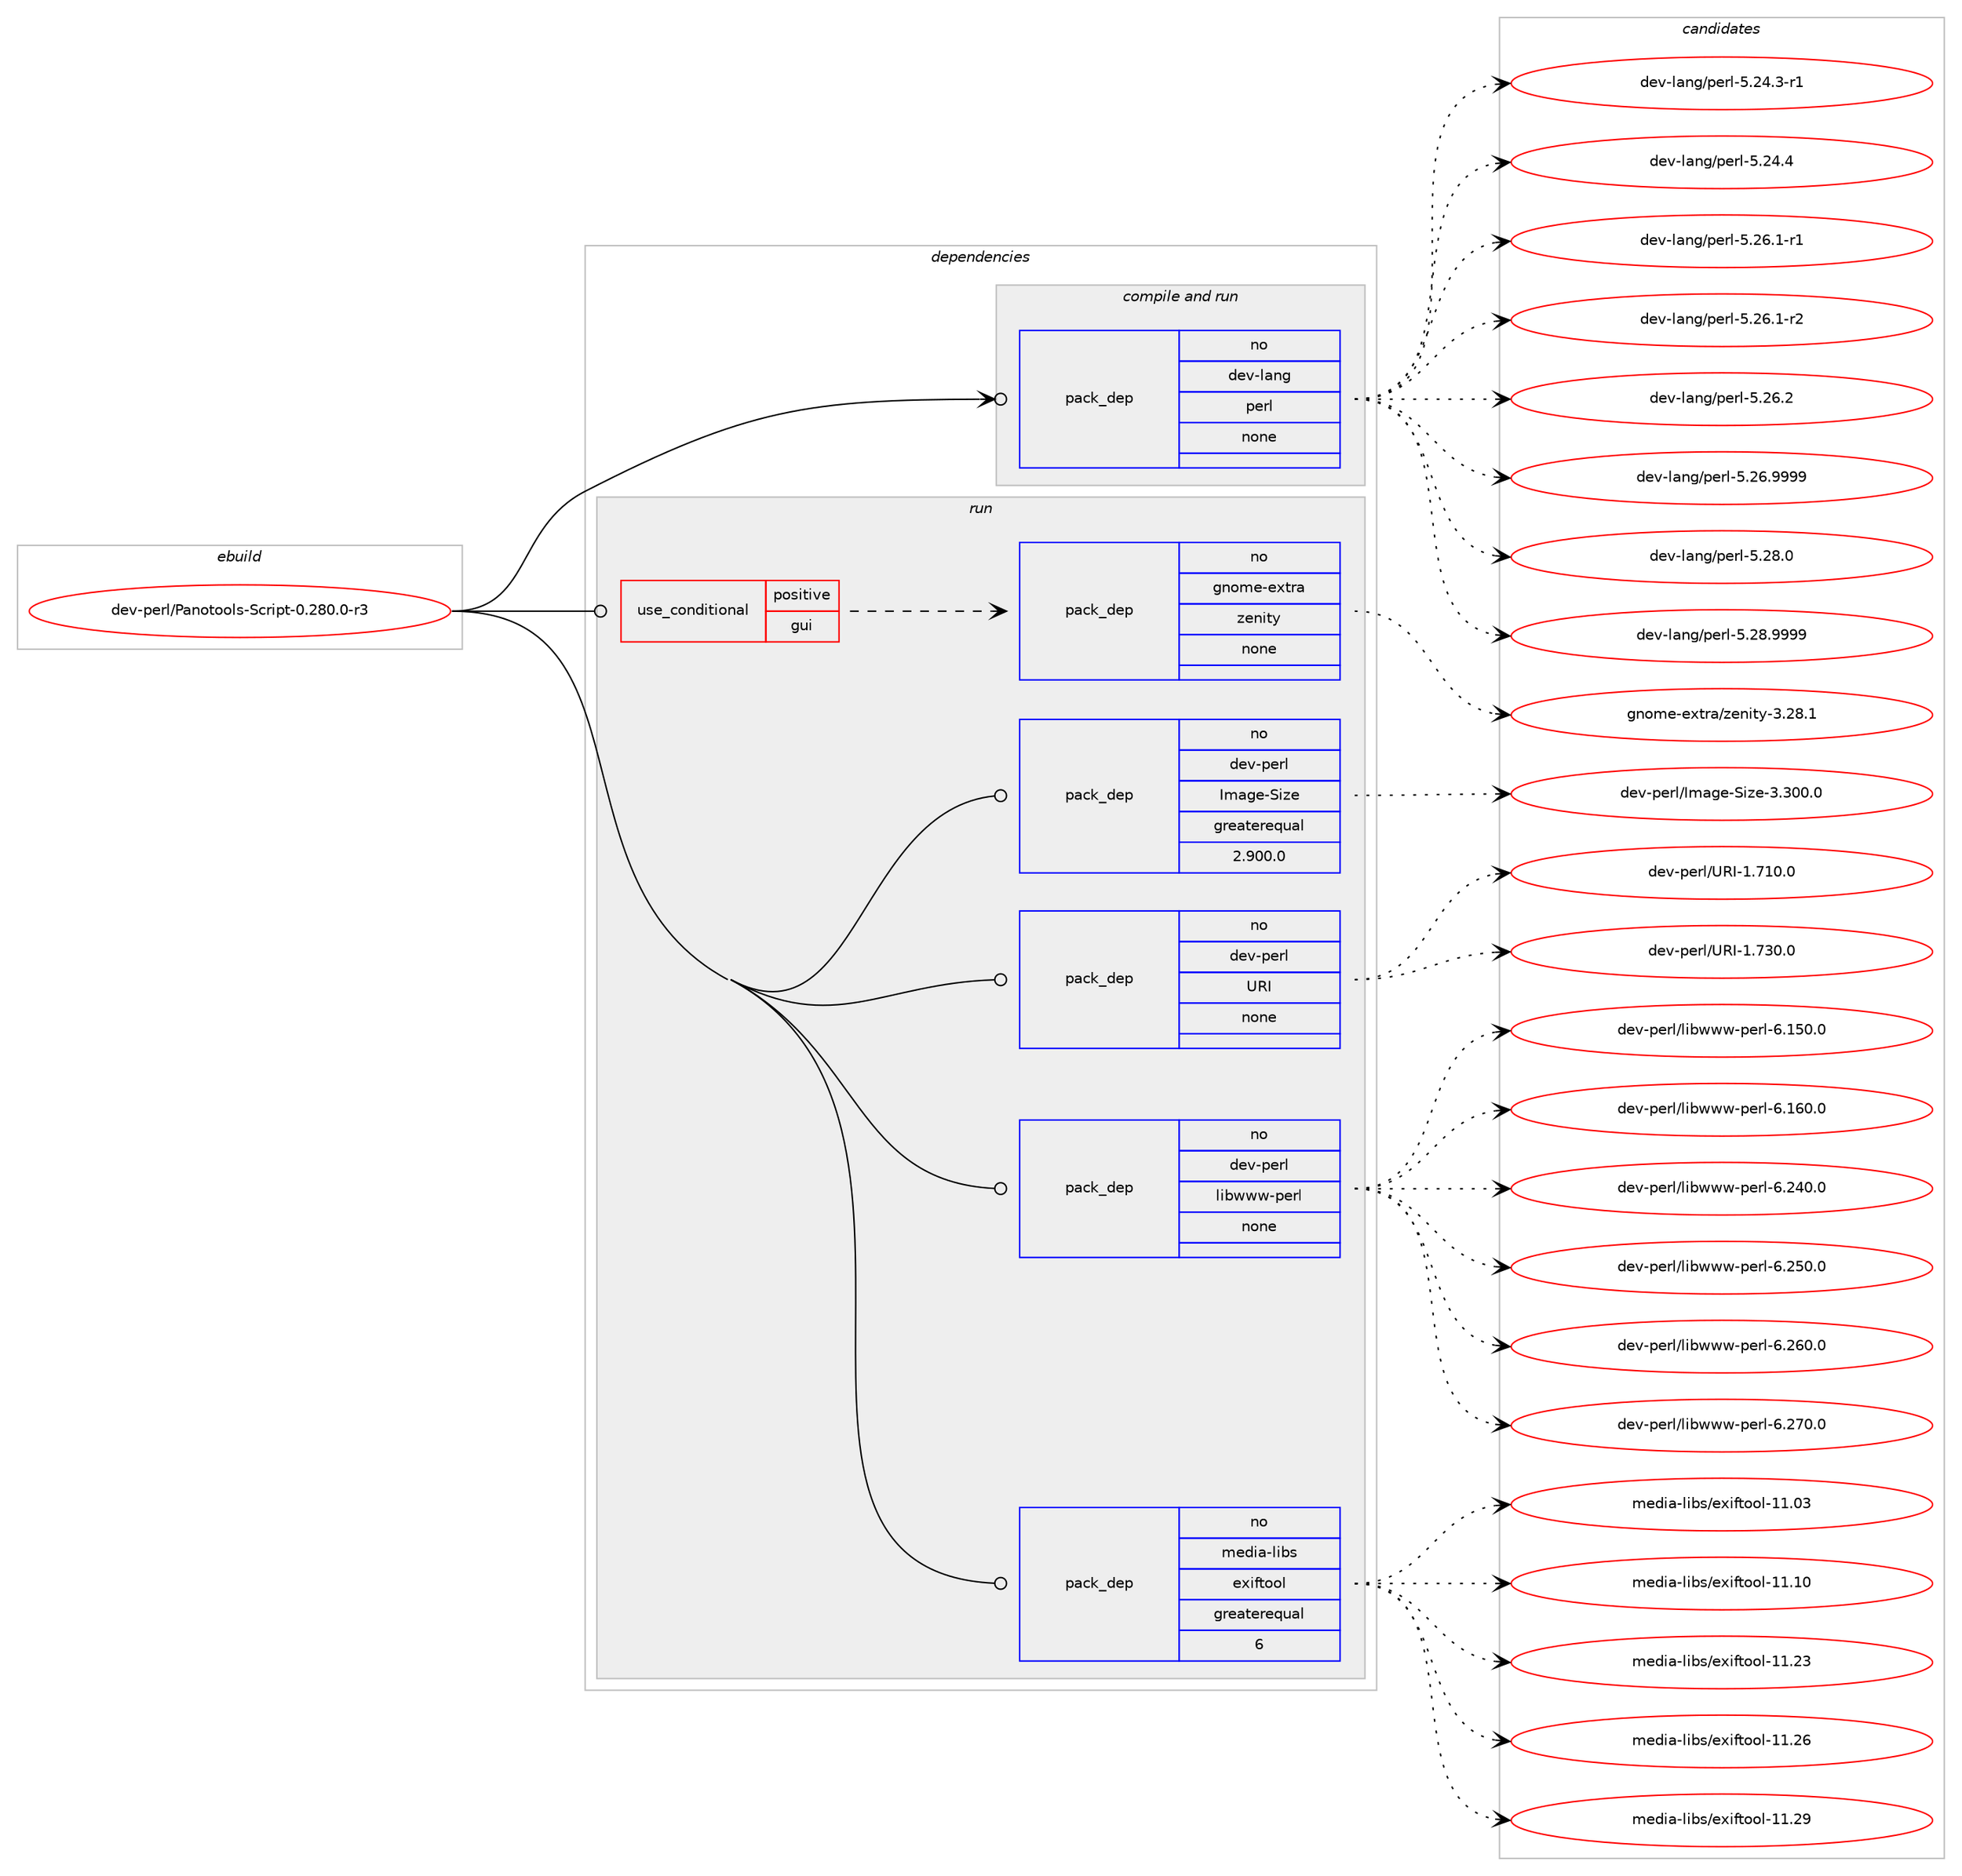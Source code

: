 digraph prolog {

# *************
# Graph options
# *************

newrank=true;
concentrate=true;
compound=true;
graph [rankdir=LR,fontname=Helvetica,fontsize=10,ranksep=1.5];#, ranksep=2.5, nodesep=0.2];
edge  [arrowhead=vee];
node  [fontname=Helvetica,fontsize=10];

# **********
# The ebuild
# **********

subgraph cluster_leftcol {
color=gray;
rank=same;
label=<<i>ebuild</i>>;
id [label="dev-perl/Panotools-Script-0.280.0-r3", color=red, width=4, href="../dev-perl/Panotools-Script-0.280.0-r3.svg"];
}

# ****************
# The dependencies
# ****************

subgraph cluster_midcol {
color=gray;
label=<<i>dependencies</i>>;
subgraph cluster_compile {
fillcolor="#eeeeee";
style=filled;
label=<<i>compile</i>>;
}
subgraph cluster_compileandrun {
fillcolor="#eeeeee";
style=filled;
label=<<i>compile and run</i>>;
subgraph pack995465 {
dependency1387205 [label=<<TABLE BORDER="0" CELLBORDER="1" CELLSPACING="0" CELLPADDING="4" WIDTH="220"><TR><TD ROWSPAN="6" CELLPADDING="30">pack_dep</TD></TR><TR><TD WIDTH="110">no</TD></TR><TR><TD>dev-lang</TD></TR><TR><TD>perl</TD></TR><TR><TD>none</TD></TR><TR><TD></TD></TR></TABLE>>, shape=none, color=blue];
}
id:e -> dependency1387205:w [weight=20,style="solid",arrowhead="odotvee"];
}
subgraph cluster_run {
fillcolor="#eeeeee";
style=filled;
label=<<i>run</i>>;
subgraph cond368676 {
dependency1387206 [label=<<TABLE BORDER="0" CELLBORDER="1" CELLSPACING="0" CELLPADDING="4"><TR><TD ROWSPAN="3" CELLPADDING="10">use_conditional</TD></TR><TR><TD>positive</TD></TR><TR><TD>gui</TD></TR></TABLE>>, shape=none, color=red];
subgraph pack995466 {
dependency1387207 [label=<<TABLE BORDER="0" CELLBORDER="1" CELLSPACING="0" CELLPADDING="4" WIDTH="220"><TR><TD ROWSPAN="6" CELLPADDING="30">pack_dep</TD></TR><TR><TD WIDTH="110">no</TD></TR><TR><TD>gnome-extra</TD></TR><TR><TD>zenity</TD></TR><TR><TD>none</TD></TR><TR><TD></TD></TR></TABLE>>, shape=none, color=blue];
}
dependency1387206:e -> dependency1387207:w [weight=20,style="dashed",arrowhead="vee"];
}
id:e -> dependency1387206:w [weight=20,style="solid",arrowhead="odot"];
subgraph pack995467 {
dependency1387208 [label=<<TABLE BORDER="0" CELLBORDER="1" CELLSPACING="0" CELLPADDING="4" WIDTH="220"><TR><TD ROWSPAN="6" CELLPADDING="30">pack_dep</TD></TR><TR><TD WIDTH="110">no</TD></TR><TR><TD>dev-perl</TD></TR><TR><TD>Image-Size</TD></TR><TR><TD>greaterequal</TD></TR><TR><TD>2.900.0</TD></TR></TABLE>>, shape=none, color=blue];
}
id:e -> dependency1387208:w [weight=20,style="solid",arrowhead="odot"];
subgraph pack995468 {
dependency1387209 [label=<<TABLE BORDER="0" CELLBORDER="1" CELLSPACING="0" CELLPADDING="4" WIDTH="220"><TR><TD ROWSPAN="6" CELLPADDING="30">pack_dep</TD></TR><TR><TD WIDTH="110">no</TD></TR><TR><TD>dev-perl</TD></TR><TR><TD>URI</TD></TR><TR><TD>none</TD></TR><TR><TD></TD></TR></TABLE>>, shape=none, color=blue];
}
id:e -> dependency1387209:w [weight=20,style="solid",arrowhead="odot"];
subgraph pack995469 {
dependency1387210 [label=<<TABLE BORDER="0" CELLBORDER="1" CELLSPACING="0" CELLPADDING="4" WIDTH="220"><TR><TD ROWSPAN="6" CELLPADDING="30">pack_dep</TD></TR><TR><TD WIDTH="110">no</TD></TR><TR><TD>dev-perl</TD></TR><TR><TD>libwww-perl</TD></TR><TR><TD>none</TD></TR><TR><TD></TD></TR></TABLE>>, shape=none, color=blue];
}
id:e -> dependency1387210:w [weight=20,style="solid",arrowhead="odot"];
subgraph pack995470 {
dependency1387211 [label=<<TABLE BORDER="0" CELLBORDER="1" CELLSPACING="0" CELLPADDING="4" WIDTH="220"><TR><TD ROWSPAN="6" CELLPADDING="30">pack_dep</TD></TR><TR><TD WIDTH="110">no</TD></TR><TR><TD>media-libs</TD></TR><TR><TD>exiftool</TD></TR><TR><TD>greaterequal</TD></TR><TR><TD>6</TD></TR></TABLE>>, shape=none, color=blue];
}
id:e -> dependency1387211:w [weight=20,style="solid",arrowhead="odot"];
}
}

# **************
# The candidates
# **************

subgraph cluster_choices {
rank=same;
color=gray;
label=<<i>candidates</i>>;

subgraph choice995465 {
color=black;
nodesep=1;
choice100101118451089711010347112101114108455346505246514511449 [label="dev-lang/perl-5.24.3-r1", color=red, width=4,href="../dev-lang/perl-5.24.3-r1.svg"];
choice10010111845108971101034711210111410845534650524652 [label="dev-lang/perl-5.24.4", color=red, width=4,href="../dev-lang/perl-5.24.4.svg"];
choice100101118451089711010347112101114108455346505446494511449 [label="dev-lang/perl-5.26.1-r1", color=red, width=4,href="../dev-lang/perl-5.26.1-r1.svg"];
choice100101118451089711010347112101114108455346505446494511450 [label="dev-lang/perl-5.26.1-r2", color=red, width=4,href="../dev-lang/perl-5.26.1-r2.svg"];
choice10010111845108971101034711210111410845534650544650 [label="dev-lang/perl-5.26.2", color=red, width=4,href="../dev-lang/perl-5.26.2.svg"];
choice10010111845108971101034711210111410845534650544657575757 [label="dev-lang/perl-5.26.9999", color=red, width=4,href="../dev-lang/perl-5.26.9999.svg"];
choice10010111845108971101034711210111410845534650564648 [label="dev-lang/perl-5.28.0", color=red, width=4,href="../dev-lang/perl-5.28.0.svg"];
choice10010111845108971101034711210111410845534650564657575757 [label="dev-lang/perl-5.28.9999", color=red, width=4,href="../dev-lang/perl-5.28.9999.svg"];
dependency1387205:e -> choice100101118451089711010347112101114108455346505246514511449:w [style=dotted,weight="100"];
dependency1387205:e -> choice10010111845108971101034711210111410845534650524652:w [style=dotted,weight="100"];
dependency1387205:e -> choice100101118451089711010347112101114108455346505446494511449:w [style=dotted,weight="100"];
dependency1387205:e -> choice100101118451089711010347112101114108455346505446494511450:w [style=dotted,weight="100"];
dependency1387205:e -> choice10010111845108971101034711210111410845534650544650:w [style=dotted,weight="100"];
dependency1387205:e -> choice10010111845108971101034711210111410845534650544657575757:w [style=dotted,weight="100"];
dependency1387205:e -> choice10010111845108971101034711210111410845534650564648:w [style=dotted,weight="100"];
dependency1387205:e -> choice10010111845108971101034711210111410845534650564657575757:w [style=dotted,weight="100"];
}
subgraph choice995466 {
color=black;
nodesep=1;
choice10311011110910145101120116114974712210111010511612145514650564649 [label="gnome-extra/zenity-3.28.1", color=red, width=4,href="../gnome-extra/zenity-3.28.1.svg"];
dependency1387207:e -> choice10311011110910145101120116114974712210111010511612145514650564649:w [style=dotted,weight="100"];
}
subgraph choice995467 {
color=black;
nodesep=1;
choice1001011184511210111410847731099710310145831051221014551465148484648 [label="dev-perl/Image-Size-3.300.0", color=red, width=4,href="../dev-perl/Image-Size-3.300.0.svg"];
dependency1387208:e -> choice1001011184511210111410847731099710310145831051221014551465148484648:w [style=dotted,weight="100"];
}
subgraph choice995468 {
color=black;
nodesep=1;
choice10010111845112101114108478582734549465549484648 [label="dev-perl/URI-1.710.0", color=red, width=4,href="../dev-perl/URI-1.710.0.svg"];
choice10010111845112101114108478582734549465551484648 [label="dev-perl/URI-1.730.0", color=red, width=4,href="../dev-perl/URI-1.730.0.svg"];
dependency1387209:e -> choice10010111845112101114108478582734549465549484648:w [style=dotted,weight="100"];
dependency1387209:e -> choice10010111845112101114108478582734549465551484648:w [style=dotted,weight="100"];
}
subgraph choice995469 {
color=black;
nodesep=1;
choice100101118451121011141084710810598119119119451121011141084554464953484648 [label="dev-perl/libwww-perl-6.150.0", color=red, width=4,href="../dev-perl/libwww-perl-6.150.0.svg"];
choice100101118451121011141084710810598119119119451121011141084554464954484648 [label="dev-perl/libwww-perl-6.160.0", color=red, width=4,href="../dev-perl/libwww-perl-6.160.0.svg"];
choice100101118451121011141084710810598119119119451121011141084554465052484648 [label="dev-perl/libwww-perl-6.240.0", color=red, width=4,href="../dev-perl/libwww-perl-6.240.0.svg"];
choice100101118451121011141084710810598119119119451121011141084554465053484648 [label="dev-perl/libwww-perl-6.250.0", color=red, width=4,href="../dev-perl/libwww-perl-6.250.0.svg"];
choice100101118451121011141084710810598119119119451121011141084554465054484648 [label="dev-perl/libwww-perl-6.260.0", color=red, width=4,href="../dev-perl/libwww-perl-6.260.0.svg"];
choice100101118451121011141084710810598119119119451121011141084554465055484648 [label="dev-perl/libwww-perl-6.270.0", color=red, width=4,href="../dev-perl/libwww-perl-6.270.0.svg"];
dependency1387210:e -> choice100101118451121011141084710810598119119119451121011141084554464953484648:w [style=dotted,weight="100"];
dependency1387210:e -> choice100101118451121011141084710810598119119119451121011141084554464954484648:w [style=dotted,weight="100"];
dependency1387210:e -> choice100101118451121011141084710810598119119119451121011141084554465052484648:w [style=dotted,weight="100"];
dependency1387210:e -> choice100101118451121011141084710810598119119119451121011141084554465053484648:w [style=dotted,weight="100"];
dependency1387210:e -> choice100101118451121011141084710810598119119119451121011141084554465054484648:w [style=dotted,weight="100"];
dependency1387210:e -> choice100101118451121011141084710810598119119119451121011141084554465055484648:w [style=dotted,weight="100"];
}
subgraph choice995470 {
color=black;
nodesep=1;
choice10910110010597451081059811547101120105102116111111108454949464851 [label="media-libs/exiftool-11.03", color=red, width=4,href="../media-libs/exiftool-11.03.svg"];
choice10910110010597451081059811547101120105102116111111108454949464948 [label="media-libs/exiftool-11.10", color=red, width=4,href="../media-libs/exiftool-11.10.svg"];
choice10910110010597451081059811547101120105102116111111108454949465051 [label="media-libs/exiftool-11.23", color=red, width=4,href="../media-libs/exiftool-11.23.svg"];
choice10910110010597451081059811547101120105102116111111108454949465054 [label="media-libs/exiftool-11.26", color=red, width=4,href="../media-libs/exiftool-11.26.svg"];
choice10910110010597451081059811547101120105102116111111108454949465057 [label="media-libs/exiftool-11.29", color=red, width=4,href="../media-libs/exiftool-11.29.svg"];
dependency1387211:e -> choice10910110010597451081059811547101120105102116111111108454949464851:w [style=dotted,weight="100"];
dependency1387211:e -> choice10910110010597451081059811547101120105102116111111108454949464948:w [style=dotted,weight="100"];
dependency1387211:e -> choice10910110010597451081059811547101120105102116111111108454949465051:w [style=dotted,weight="100"];
dependency1387211:e -> choice10910110010597451081059811547101120105102116111111108454949465054:w [style=dotted,weight="100"];
dependency1387211:e -> choice10910110010597451081059811547101120105102116111111108454949465057:w [style=dotted,weight="100"];
}
}

}
